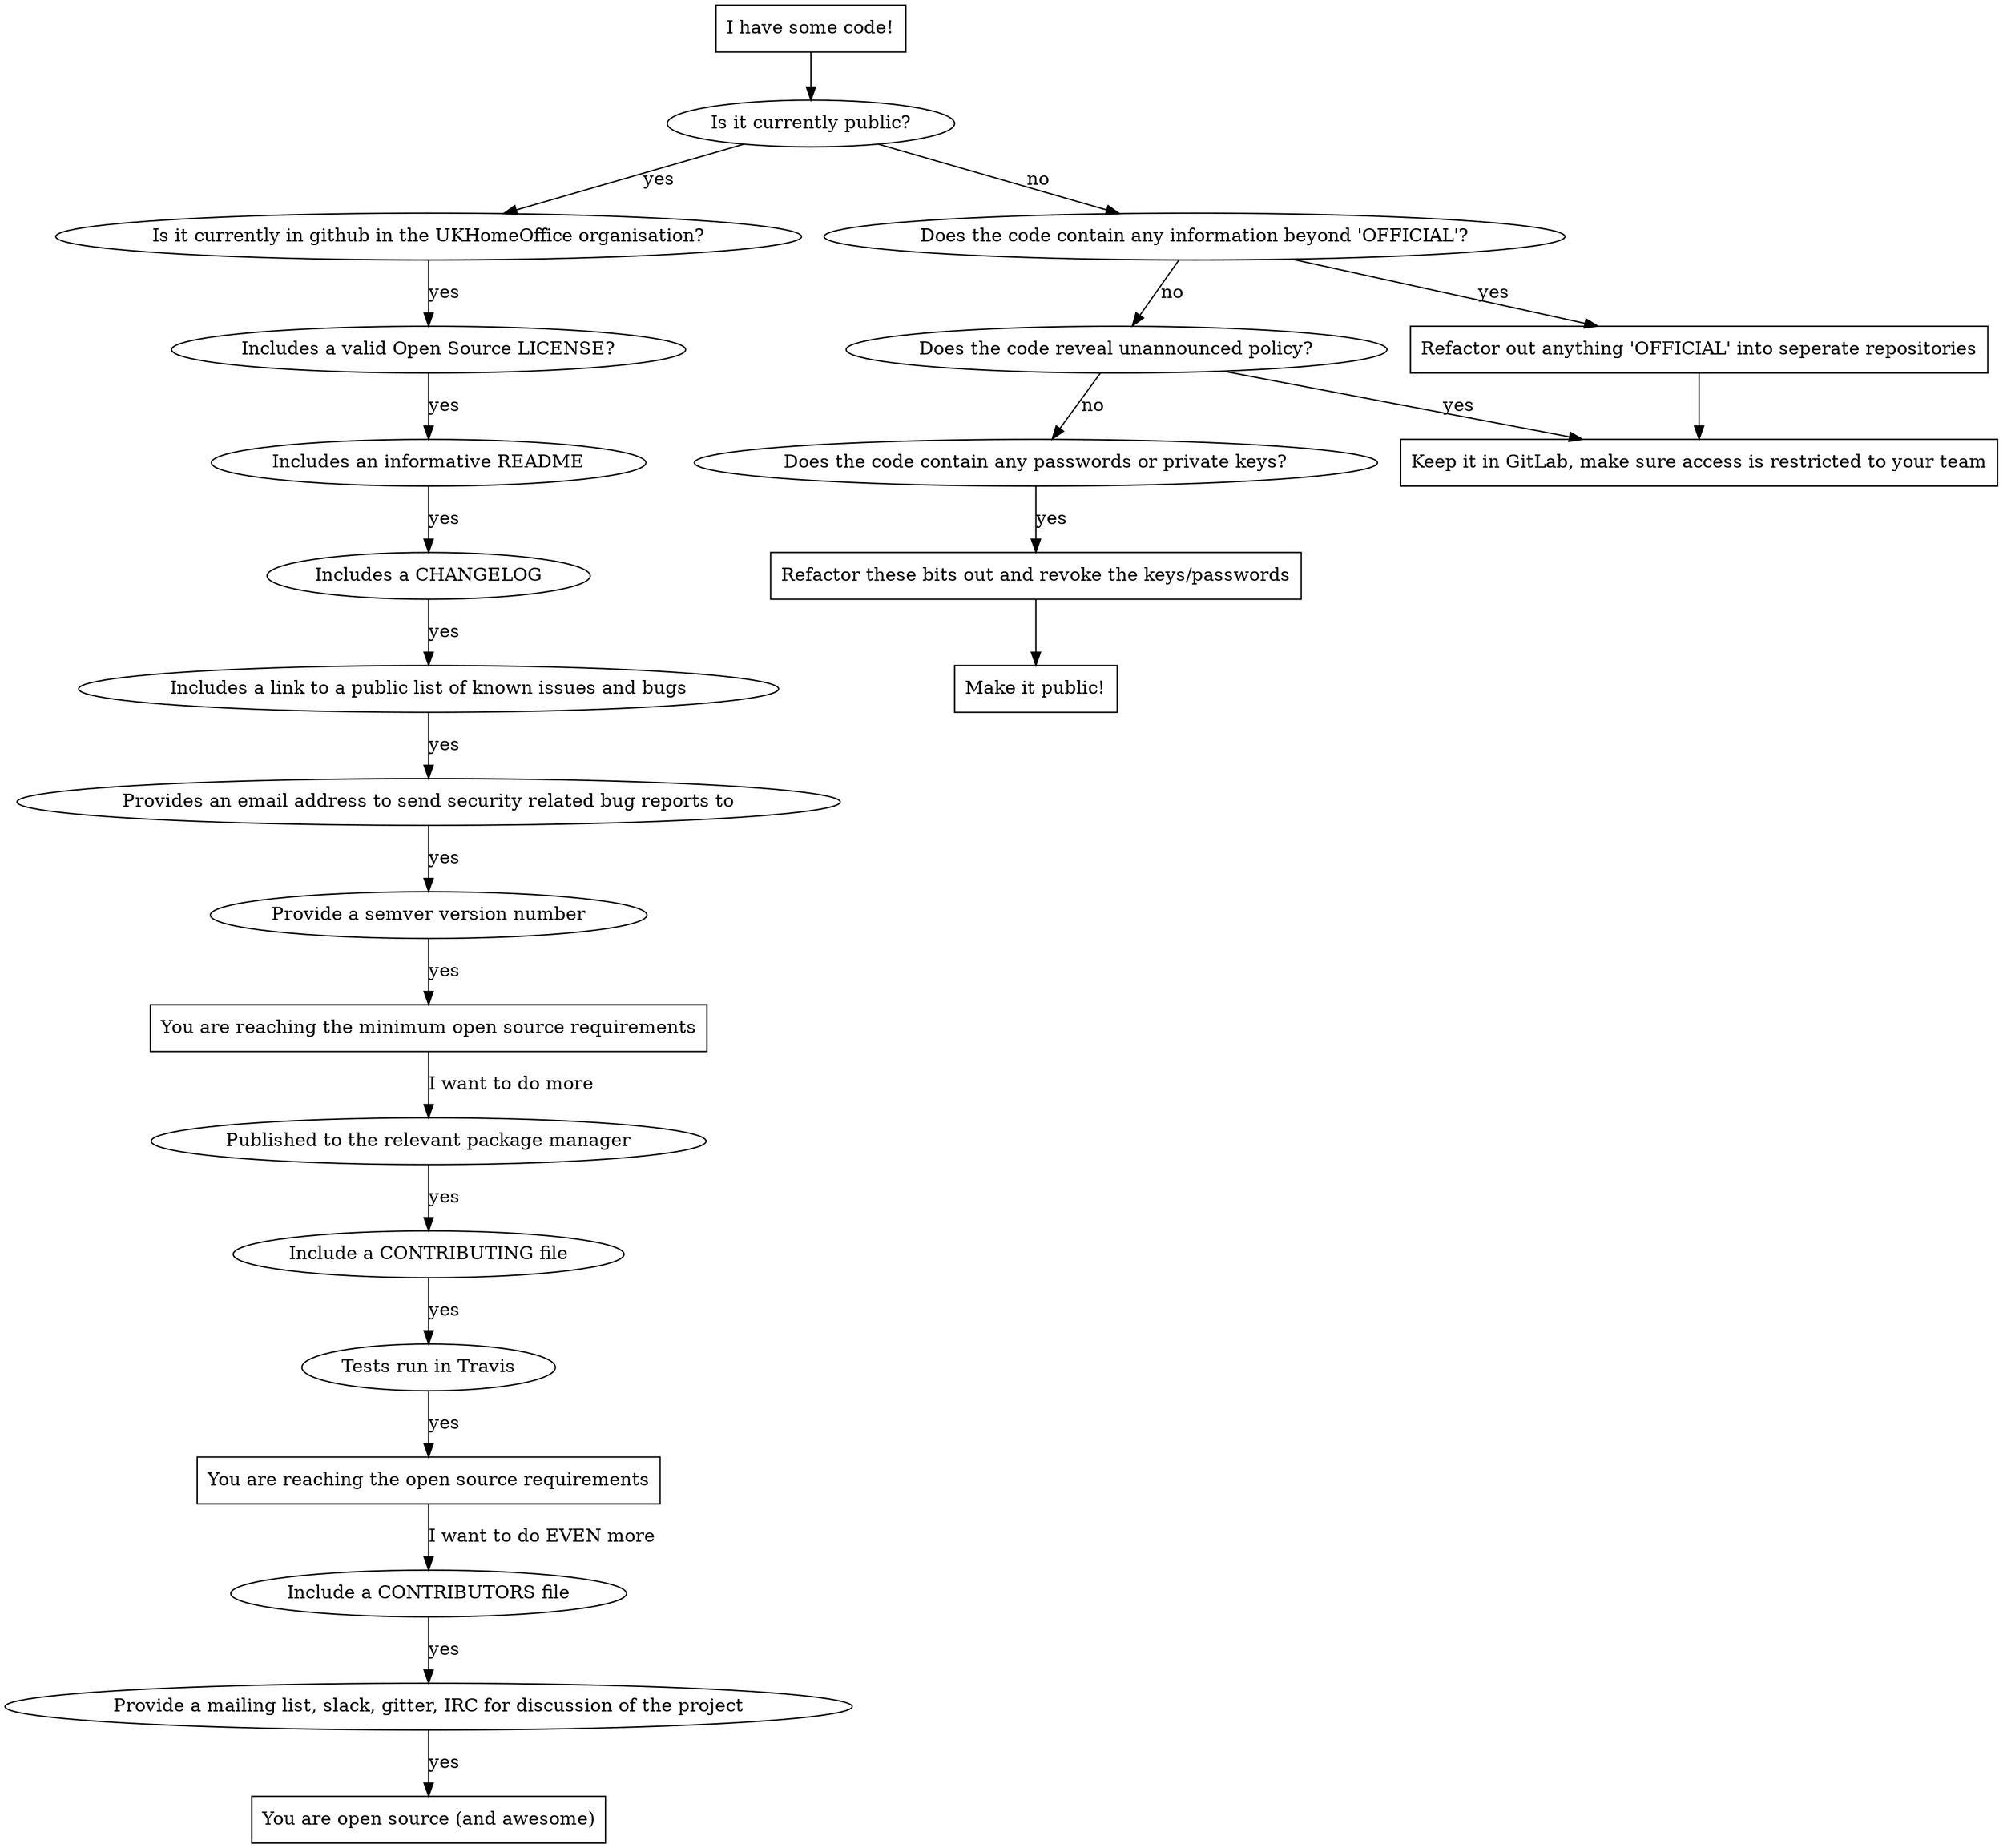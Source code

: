 digraph G {
    start [shape=box, label="I have some code!"]
    publicnow [label="Is it currently public?"]
    github [label="Is it currently in github in the UKHomeOffice organisation?"]
    licence [label="Includes a valid Open Source LICENSE?"]
    readme [label="Includes an informative README"]
    changelog [label="Includes a CHANGELOG"]
    knownbugs [label="Includes a link to a public list of known issues and bugs"]
    securitybugs [label="Provides an email address to send security related bug reports to"]
    semver [label="Provide a semver version number"]
    minimum [shape=box, label="You are reaching the minimum open source requirements"]
    published [label="Published to the relevant package manager"]
    contributing [label="Include a CONTRIBUTING file"]
    travis [label="Tests run in Travis"]
    opensource [shape=box, label="You are reaching the open source requirements"]
    contributors [label="Include a CONTRIBUTORS file"]
    mailinglist [label="Provide a mailing list, slack, gitter, IRC for discussion of the project"]
    fullopensource [shape=box, label="You are open source (and awesome)"]
    start -> publicnow
    publicnow -> github [label="yes"]
    github -> licence [label="yes"]
    licence -> readme [label="yes"]
    readme -> changelog [label="yes"]
    changelog -> knownbugs [label="yes"]
    knownbugs -> securitybugs [label="yes"]
    securitybugs -> semver [label="yes"]
    semver -> minimum [label="yes"]
    minimum -> published [label="I want to do more"]
    published -> contributing [label="yes"]
    contributing -> travis [label="yes"]
    travis -> opensource [label="yes"]
    opensource -> contributors [label="I want to do EVEN more"]
    contributors -> mailinglist [label="yes"]
    mailinglist -> fullopensource [label="yes"]
    secret [label="Does the code contain any information beyond 'OFFICIAL'?"]
    policy [label="Does the code reveal unannounced policy?"]
    keys [label="Does the code contain any passwords or private keys?"]
    refactoroutkeys [shape=box, label="Refactor these bits out and revoke the keys/passwords"]
    refactoroutsecret [shape=box, label="Refactor out anything 'OFFICIAL' into seperate repositories"]
    makepublic [shape=box, label="Make it public!"]
    gitlab [shape=box, label="Keep it in GitLab, make sure access is restricted to your team"]
    publicnow -> secret [label="no"]
    secret -> refactoroutsecret [label="yes"]
    refactoroutsecret -> gitlab
    secret -> policy [label="no"]
    policy -> gitlab [label="yes"]
    policy -> keys [label="no"]
    keys -> refactoroutkeys [label="yes"]
    refactoroutkeys -> makepublic
}